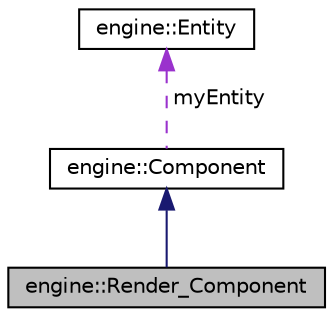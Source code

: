 digraph "engine::Render_Component"
{
 // LATEX_PDF_SIZE
  edge [fontname="Helvetica",fontsize="10",labelfontname="Helvetica",labelfontsize="10"];
  node [fontname="Helvetica",fontsize="10",shape=record];
  Node1 [label="engine::Render_Component",height=0.2,width=0.4,color="black", fillcolor="grey75", style="filled", fontcolor="black",tooltip=" "];
  Node2 -> Node1 [dir="back",color="midnightblue",fontsize="10",style="solid",fontname="Helvetica"];
  Node2 [label="engine::Component",height=0.2,width=0.4,color="black", fillcolor="white", style="filled",URL="$classengine_1_1_component.html",tooltip=" "];
  Node3 -> Node2 [dir="back",color="darkorchid3",fontsize="10",style="dashed",label=" myEntity" ,fontname="Helvetica"];
  Node3 [label="engine::Entity",height=0.2,width=0.4,color="black", fillcolor="white", style="filled",URL="$classengine_1_1_entity.html",tooltip=" "];
}
